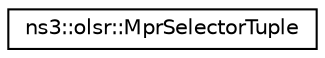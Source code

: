 digraph "Graphical Class Hierarchy"
{
 // LATEX_PDF_SIZE
  edge [fontname="Helvetica",fontsize="10",labelfontname="Helvetica",labelfontsize="10"];
  node [fontname="Helvetica",fontsize="10",shape=record];
  rankdir="LR";
  Node0 [label="ns3::olsr::MprSelectorTuple",height=0.2,width=0.4,color="black", fillcolor="white", style="filled",URL="$structns3_1_1olsr_1_1_mpr_selector_tuple.html",tooltip="An MPR-Selector Tuple."];
}
